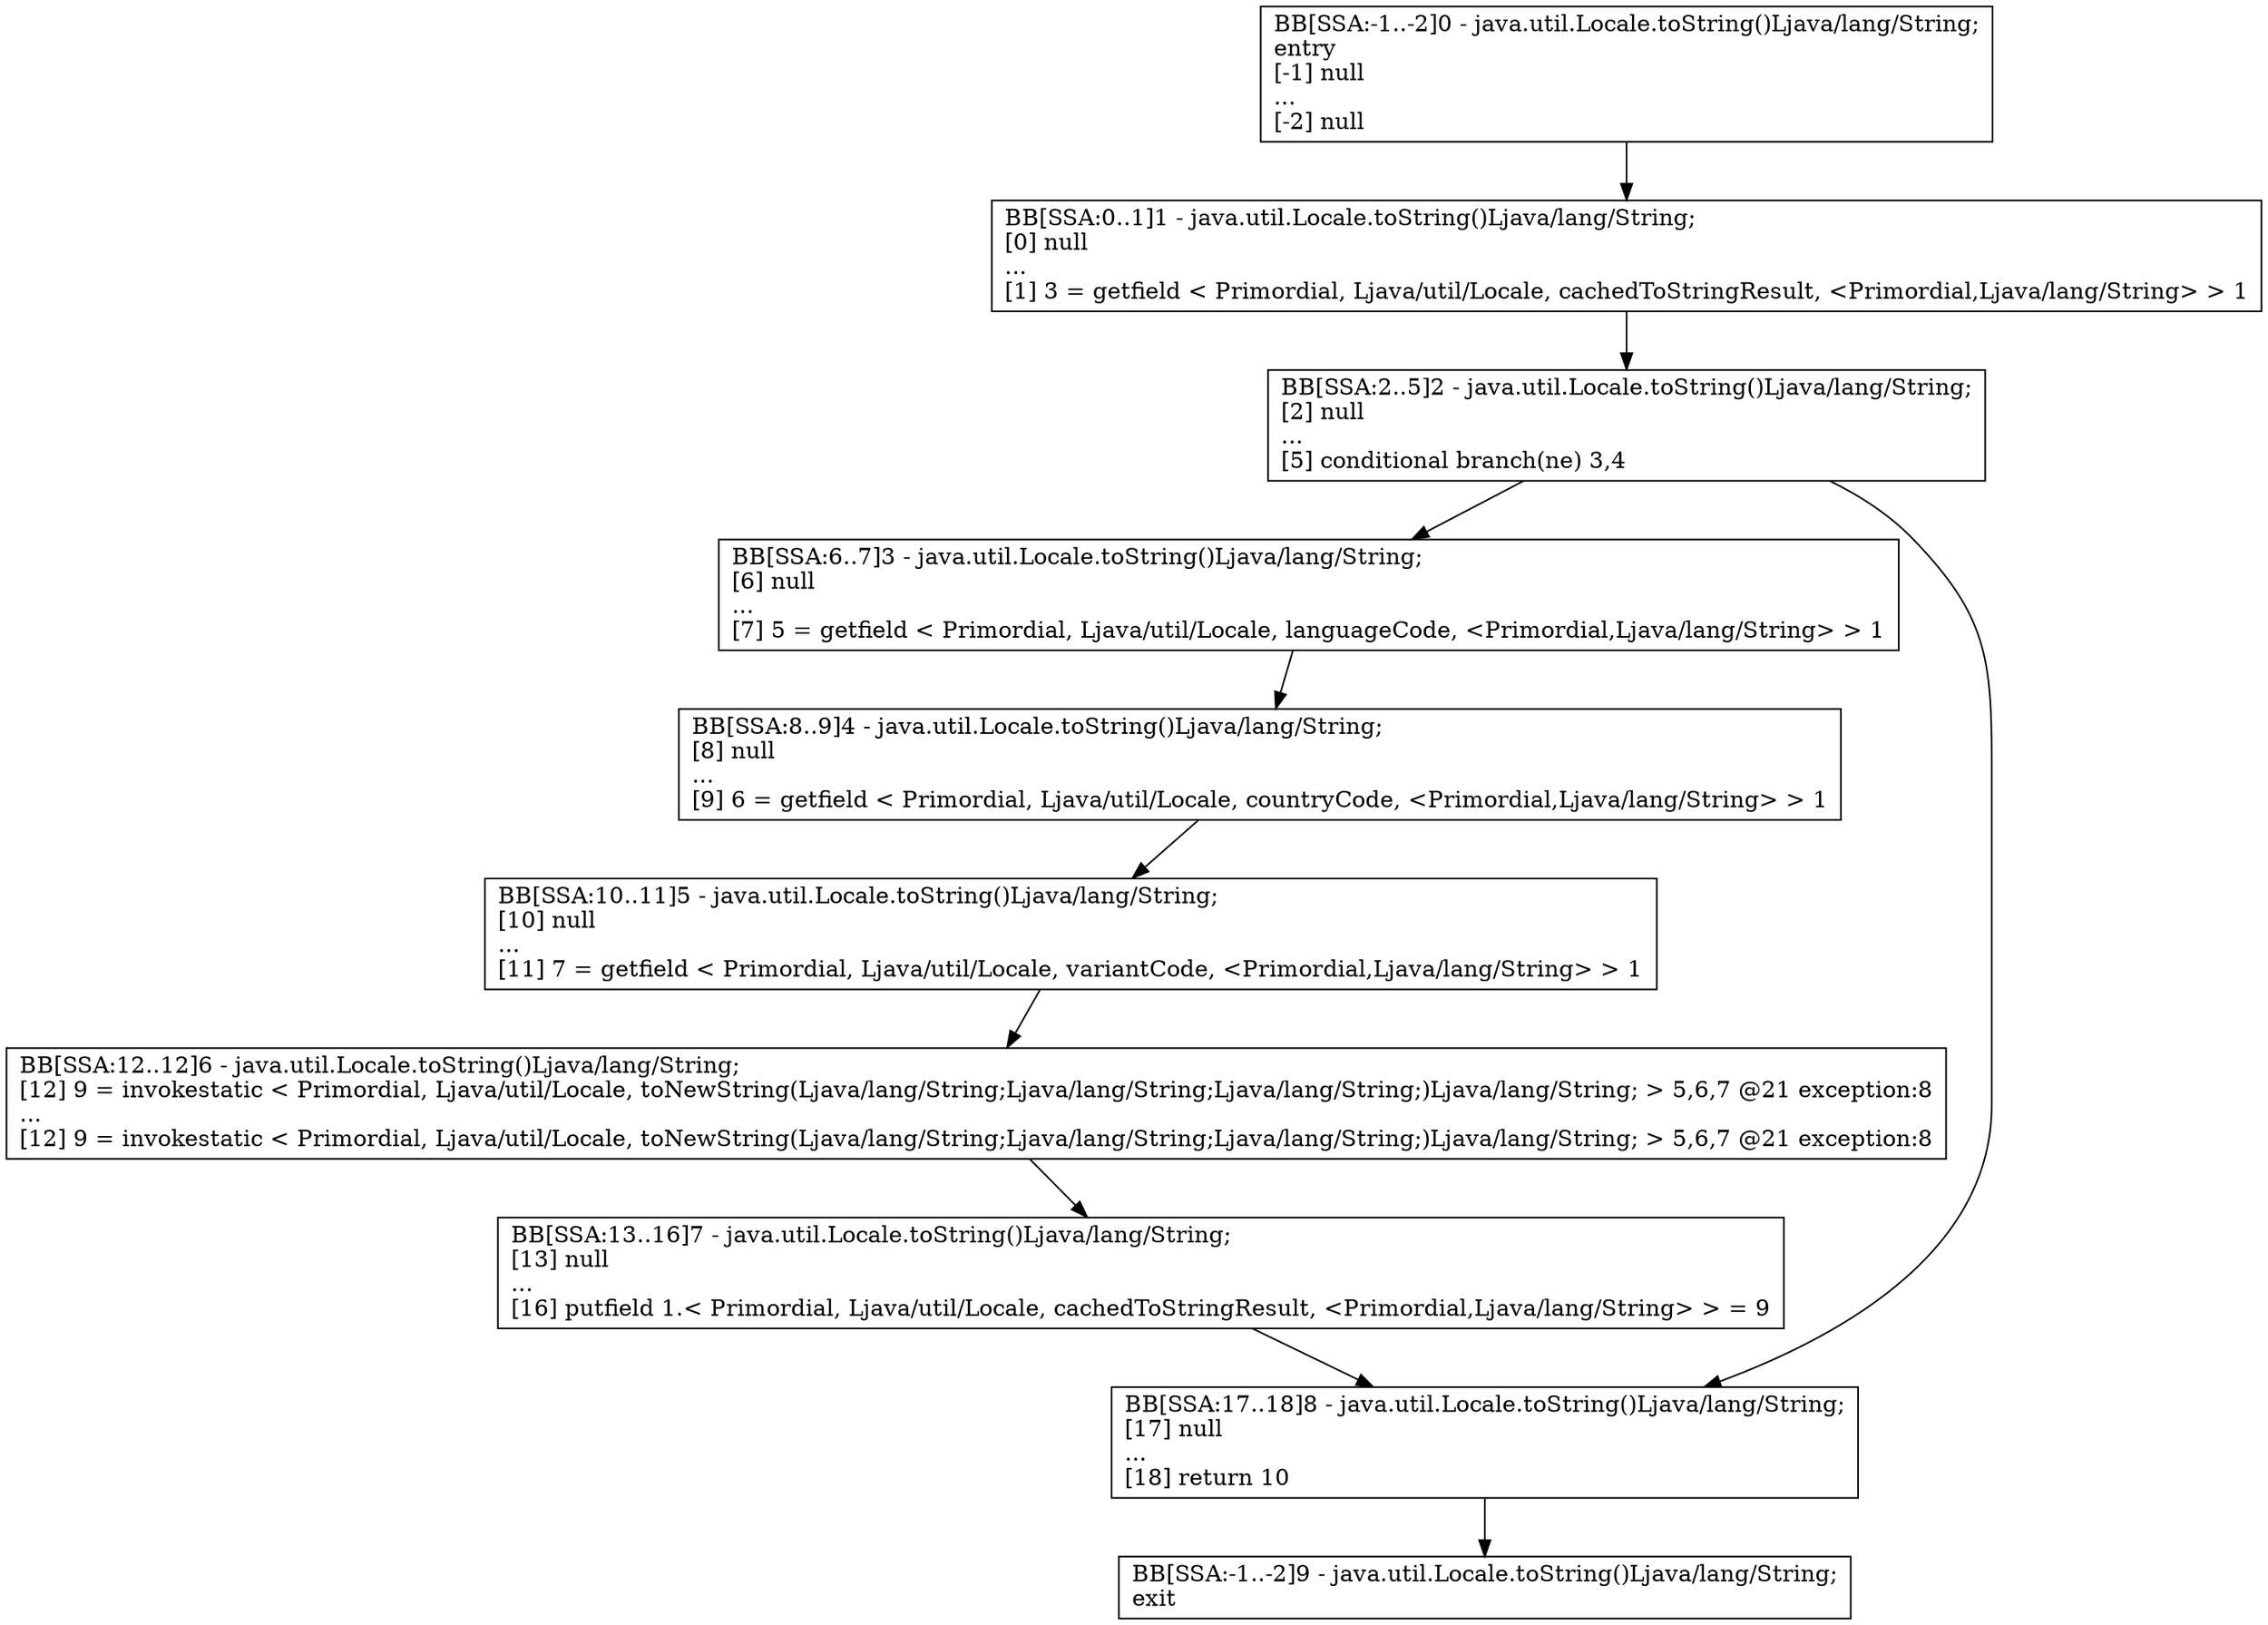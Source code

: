 digraph{
4 [label="BB[SSA:6..7]3 - java.util.Locale.toString()Ljava/lang/String;\l[6] null\l...\l[7] 5 = getfield < Primordial, Ljava/util/Locale, languageCode, <Primordial,Ljava/lang/String> > 1\l", shape=box, color=black]
1 [label="BB[SSA:-1..-2]0 - java.util.Locale.toString()Ljava/lang/String;\lentry\l[-1] null\l...\l[-2] null\l", shape=box, color=black]
10 [label="BB[SSA:-1..-2]9 - java.util.Locale.toString()Ljava/lang/String;\lexit\l", shape=box, color=black]
8 [label="BB[SSA:13..16]7 - java.util.Locale.toString()Ljava/lang/String;\l[13] null\l...\l[16] putfield 1.< Primordial, Ljava/util/Locale, cachedToStringResult, <Primordial,Ljava/lang/String> > = 9\l", shape=box, color=black]
6 [label="BB[SSA:10..11]5 - java.util.Locale.toString()Ljava/lang/String;\l[10] null\l...\l[11] 7 = getfield < Primordial, Ljava/util/Locale, variantCode, <Primordial,Ljava/lang/String> > 1\l", shape=box, color=black]
2 [label="BB[SSA:0..1]1 - java.util.Locale.toString()Ljava/lang/String;\l[0] null\l...\l[1] 3 = getfield < Primordial, Ljava/util/Locale, cachedToStringResult, <Primordial,Ljava/lang/String> > 1\l", shape=box, color=black]
9 [label="BB[SSA:17..18]8 - java.util.Locale.toString()Ljava/lang/String;\l[17] null\l...\l[18] return 10\l", shape=box, color=black]
3 [label="BB[SSA:2..5]2 - java.util.Locale.toString()Ljava/lang/String;\l[2] null\l...\l[5] conditional branch(ne) 3,4\l", shape=box, color=black]
5 [label="BB[SSA:8..9]4 - java.util.Locale.toString()Ljava/lang/String;\l[8] null\l...\l[9] 6 = getfield < Primordial, Ljava/util/Locale, countryCode, <Primordial,Ljava/lang/String> > 1\l", shape=box, color=black]
7 [label="BB[SSA:12..12]6 - java.util.Locale.toString()Ljava/lang/String;\l[12] 9 = invokestatic < Primordial, Ljava/util/Locale, toNewString(Ljava/lang/String;Ljava/lang/String;Ljava/lang/String;)Ljava/lang/String; > 5,6,7 @21 exception:8\l...\l[12] 9 = invokestatic < Primordial, Ljava/util/Locale, toNewString(Ljava/lang/String;Ljava/lang/String;Ljava/lang/String;)Ljava/lang/String; > 5,6,7 @21 exception:8\l", shape=box, color=black]
1 -> 2
2 -> 3
3 -> 4
3 -> 9
4 -> 5
5 -> 6
6 -> 7
7 -> 8
8 -> 9
9 -> 10
}